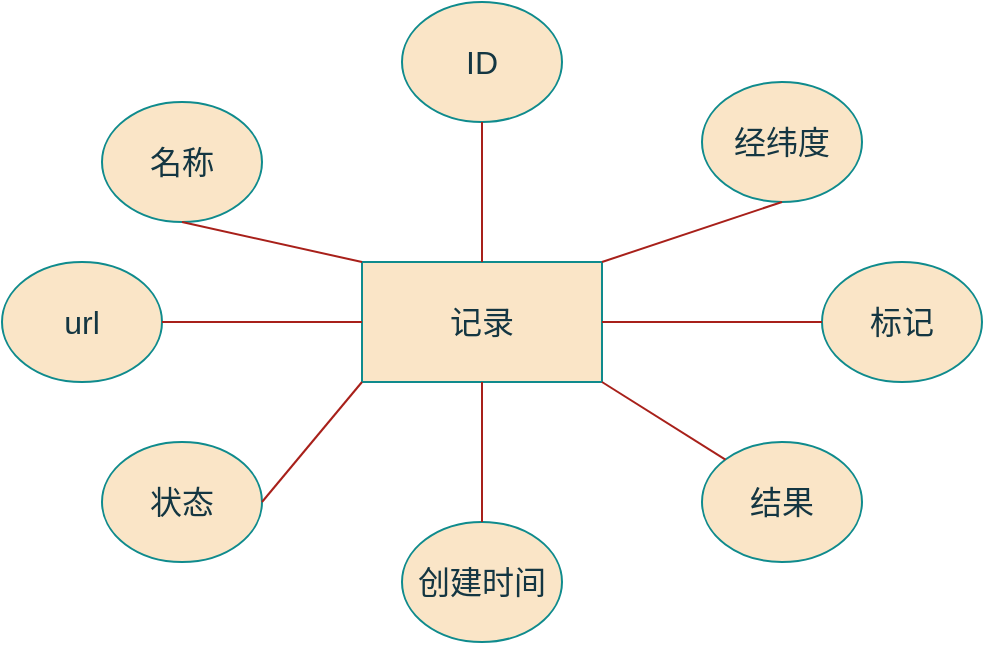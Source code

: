 <mxfile version="21.2.1" type="device">
  <diagram name="第 1 页" id="nyTj76HKbVIqBwnirb--">
    <mxGraphModel dx="1044" dy="357" grid="0" gridSize="10" guides="1" tooltips="1" connect="1" arrows="1" fold="1" page="0" pageScale="1" pageWidth="827" pageHeight="1169" math="0" shadow="0">
      <root>
        <mxCell id="0" />
        <mxCell id="1" parent="0" />
        <mxCell id="lcqmhPUzpi9VmW5lEyf--4" value="记录" style="rounded=0;whiteSpace=wrap;html=1;strokeColor=#0F8B8D;fontSize=16;fontColor=#143642;fillColor=#FAE5C7;labelBackgroundColor=none;" vertex="1" parent="1">
          <mxGeometry x="225" y="400" width="120" height="60" as="geometry" />
        </mxCell>
        <mxCell id="lcqmhPUzpi9VmW5lEyf--5" value="结果" style="ellipse;whiteSpace=wrap;html=1;strokeColor=#0F8B8D;fontSize=16;fontColor=#143642;fillColor=#FAE5C7;labelBackgroundColor=none;" vertex="1" parent="1">
          <mxGeometry x="395" y="490" width="80" height="60" as="geometry" />
        </mxCell>
        <mxCell id="lcqmhPUzpi9VmW5lEyf--6" value="标记" style="ellipse;whiteSpace=wrap;html=1;strokeColor=#0F8B8D;fontSize=16;fontColor=#143642;fillColor=#FAE5C7;labelBackgroundColor=none;" vertex="1" parent="1">
          <mxGeometry x="455" y="400" width="80" height="60" as="geometry" />
        </mxCell>
        <mxCell id="lcqmhPUzpi9VmW5lEyf--7" value="创建时间" style="ellipse;whiteSpace=wrap;html=1;strokeColor=#0F8B8D;fontSize=16;fontColor=#143642;fillColor=#FAE5C7;labelBackgroundColor=none;" vertex="1" parent="1">
          <mxGeometry x="245" y="530" width="80" height="60" as="geometry" />
        </mxCell>
        <mxCell id="lcqmhPUzpi9VmW5lEyf--8" value="状态" style="ellipse;whiteSpace=wrap;html=1;strokeColor=#0F8B8D;fontSize=16;fontColor=#143642;fillColor=#FAE5C7;labelBackgroundColor=none;" vertex="1" parent="1">
          <mxGeometry x="95" y="490" width="80" height="60" as="geometry" />
        </mxCell>
        <mxCell id="lcqmhPUzpi9VmW5lEyf--9" value="url" style="ellipse;whiteSpace=wrap;html=1;strokeColor=#0F8B8D;fontSize=16;fontColor=#143642;fillColor=#FAE5C7;labelBackgroundColor=none;" vertex="1" parent="1">
          <mxGeometry x="45" y="400" width="80" height="60" as="geometry" />
        </mxCell>
        <mxCell id="lcqmhPUzpi9VmW5lEyf--10" value="名称" style="ellipse;whiteSpace=wrap;html=1;strokeColor=#0F8B8D;fontSize=16;fontColor=#143642;fillColor=#FAE5C7;labelBackgroundColor=none;" vertex="1" parent="1">
          <mxGeometry x="95" y="320" width="80" height="60" as="geometry" />
        </mxCell>
        <mxCell id="lcqmhPUzpi9VmW5lEyf--11" value="ID" style="ellipse;whiteSpace=wrap;html=1;strokeColor=#0F8B8D;fontSize=16;fontColor=#143642;fillColor=#FAE5C7;labelBackgroundColor=none;" vertex="1" parent="1">
          <mxGeometry x="245" y="270" width="80" height="60" as="geometry" />
        </mxCell>
        <mxCell id="lcqmhPUzpi9VmW5lEyf--12" value="经纬度" style="ellipse;whiteSpace=wrap;html=1;strokeColor=#0F8B8D;fontSize=16;fontColor=#143642;fillColor=#FAE5C7;labelBackgroundColor=none;" vertex="1" parent="1">
          <mxGeometry x="395" y="310" width="80" height="60" as="geometry" />
        </mxCell>
        <mxCell id="lcqmhPUzpi9VmW5lEyf--13" value="" style="endArrow=none;html=1;rounded=0;strokeColor=#A8201A;fontSize=12;fontColor=default;startSize=8;endSize=8;fillColor=#FAE5C7;curved=1;entryX=0.5;entryY=1;entryDx=0;entryDy=0;exitX=0.5;exitY=0;exitDx=0;exitDy=0;labelBackgroundColor=none;" edge="1" parent="1" source="lcqmhPUzpi9VmW5lEyf--4" target="lcqmhPUzpi9VmW5lEyf--11">
          <mxGeometry width="50" height="50" relative="1" as="geometry">
            <mxPoint x="155" y="480" as="sourcePoint" />
            <mxPoint x="205" y="430" as="targetPoint" />
          </mxGeometry>
        </mxCell>
        <mxCell id="lcqmhPUzpi9VmW5lEyf--14" value="" style="endArrow=none;html=1;rounded=0;strokeColor=#A8201A;fontSize=12;fontColor=default;startSize=8;endSize=8;fillColor=#FAE5C7;curved=1;entryX=0.5;entryY=1;entryDx=0;entryDy=0;exitX=1;exitY=0;exitDx=0;exitDy=0;labelBackgroundColor=none;" edge="1" parent="1" source="lcqmhPUzpi9VmW5lEyf--4" target="lcqmhPUzpi9VmW5lEyf--12">
          <mxGeometry width="50" height="50" relative="1" as="geometry">
            <mxPoint x="155" y="480" as="sourcePoint" />
            <mxPoint x="205" y="430" as="targetPoint" />
          </mxGeometry>
        </mxCell>
        <mxCell id="lcqmhPUzpi9VmW5lEyf--15" value="" style="endArrow=none;html=1;rounded=0;strokeColor=#A8201A;fontSize=12;fontColor=default;startSize=8;endSize=8;fillColor=#FAE5C7;curved=1;entryX=0.5;entryY=1;entryDx=0;entryDy=0;exitX=0;exitY=0;exitDx=0;exitDy=0;labelBackgroundColor=none;" edge="1" parent="1" source="lcqmhPUzpi9VmW5lEyf--4" target="lcqmhPUzpi9VmW5lEyf--10">
          <mxGeometry width="50" height="50" relative="1" as="geometry">
            <mxPoint x="155" y="480" as="sourcePoint" />
            <mxPoint x="205" y="430" as="targetPoint" />
          </mxGeometry>
        </mxCell>
        <mxCell id="lcqmhPUzpi9VmW5lEyf--16" value="" style="endArrow=none;html=1;rounded=0;strokeColor=#A8201A;fontSize=12;fontColor=default;startSize=8;endSize=8;fillColor=#FAE5C7;curved=1;entryX=0;entryY=0.5;entryDx=0;entryDy=0;exitX=1;exitY=0.5;exitDx=0;exitDy=0;labelBackgroundColor=none;" edge="1" parent="1" source="lcqmhPUzpi9VmW5lEyf--9" target="lcqmhPUzpi9VmW5lEyf--4">
          <mxGeometry width="50" height="50" relative="1" as="geometry">
            <mxPoint x="155" y="480" as="sourcePoint" />
            <mxPoint x="205" y="430" as="targetPoint" />
          </mxGeometry>
        </mxCell>
        <mxCell id="lcqmhPUzpi9VmW5lEyf--17" value="" style="endArrow=none;html=1;rounded=0;strokeColor=#A8201A;fontSize=12;fontColor=default;startSize=8;endSize=8;fillColor=#FAE5C7;curved=1;entryX=0;entryY=0.5;entryDx=0;entryDy=0;exitX=1;exitY=0.5;exitDx=0;exitDy=0;labelBackgroundColor=none;" edge="1" parent="1" source="lcqmhPUzpi9VmW5lEyf--4" target="lcqmhPUzpi9VmW5lEyf--6">
          <mxGeometry width="50" height="50" relative="1" as="geometry">
            <mxPoint x="155" y="480" as="sourcePoint" />
            <mxPoint x="205" y="430" as="targetPoint" />
          </mxGeometry>
        </mxCell>
        <mxCell id="lcqmhPUzpi9VmW5lEyf--18" value="" style="endArrow=none;html=1;rounded=0;strokeColor=#A8201A;fontSize=12;fontColor=default;startSize=8;endSize=8;fillColor=#FAE5C7;curved=1;entryX=0;entryY=1;entryDx=0;entryDy=0;exitX=1;exitY=0.5;exitDx=0;exitDy=0;labelBackgroundColor=none;" edge="1" parent="1" source="lcqmhPUzpi9VmW5lEyf--8" target="lcqmhPUzpi9VmW5lEyf--4">
          <mxGeometry width="50" height="50" relative="1" as="geometry">
            <mxPoint x="155" y="480" as="sourcePoint" />
            <mxPoint x="205" y="430" as="targetPoint" />
          </mxGeometry>
        </mxCell>
        <mxCell id="lcqmhPUzpi9VmW5lEyf--19" value="" style="endArrow=none;html=1;rounded=0;strokeColor=#A8201A;fontSize=12;fontColor=default;startSize=8;endSize=8;fillColor=#FAE5C7;curved=1;entryX=0.5;entryY=1;entryDx=0;entryDy=0;exitX=0.5;exitY=0;exitDx=0;exitDy=0;labelBackgroundColor=none;" edge="1" parent="1" source="lcqmhPUzpi9VmW5lEyf--7" target="lcqmhPUzpi9VmW5lEyf--4">
          <mxGeometry width="50" height="50" relative="1" as="geometry">
            <mxPoint x="155" y="480" as="sourcePoint" />
            <mxPoint x="205" y="430" as="targetPoint" />
          </mxGeometry>
        </mxCell>
        <mxCell id="lcqmhPUzpi9VmW5lEyf--20" value="" style="endArrow=none;html=1;rounded=0;strokeColor=#A8201A;fontSize=12;fontColor=default;startSize=8;endSize=8;fillColor=#FAE5C7;curved=1;entryX=1;entryY=1;entryDx=0;entryDy=0;exitX=0;exitY=0;exitDx=0;exitDy=0;labelBackgroundColor=none;" edge="1" parent="1" source="lcqmhPUzpi9VmW5lEyf--5" target="lcqmhPUzpi9VmW5lEyf--4">
          <mxGeometry width="50" height="50" relative="1" as="geometry">
            <mxPoint x="155" y="480" as="sourcePoint" />
            <mxPoint x="205" y="430" as="targetPoint" />
          </mxGeometry>
        </mxCell>
      </root>
    </mxGraphModel>
  </diagram>
</mxfile>

